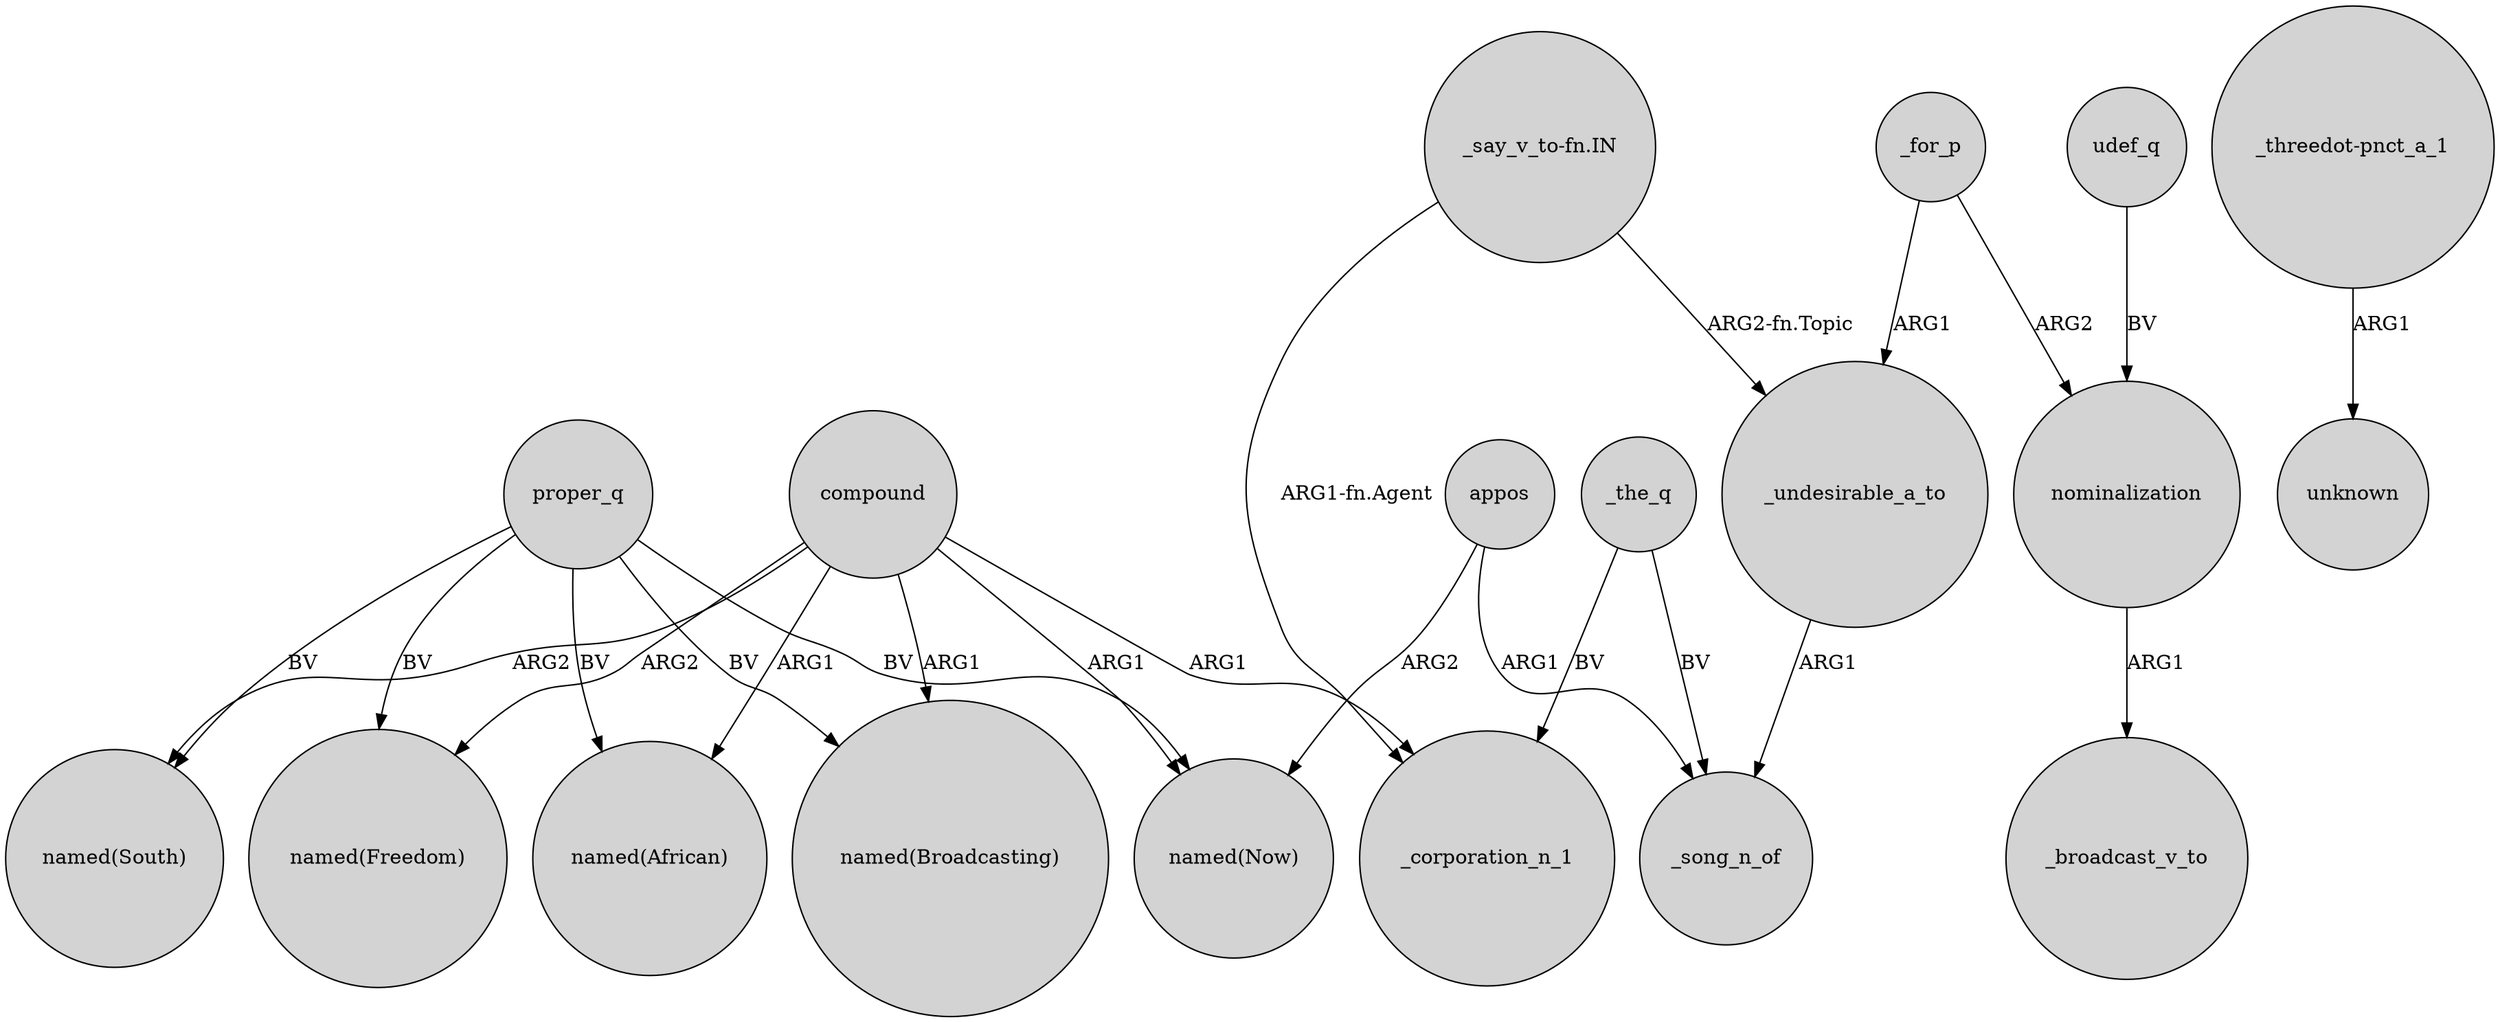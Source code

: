 digraph {
	node [shape=circle style=filled]
	compound -> "named(South)" [label=ARG2]
	appos -> "named(Now)" [label=ARG2]
	_the_q -> _corporation_n_1 [label=BV]
	proper_q -> "named(Broadcasting)" [label=BV]
	compound -> "named(Freedom)" [label=ARG2]
	compound -> "named(Broadcasting)" [label=ARG1]
	compound -> "named(African)" [label=ARG1]
	_for_p -> nominalization [label=ARG2]
	compound -> "named(Now)" [label=ARG1]
	_the_q -> _song_n_of [label=BV]
	proper_q -> "named(African)" [label=BV]
	_undesirable_a_to -> _song_n_of [label=ARG1]
	appos -> _song_n_of [label=ARG1]
	proper_q -> "named(Now)" [label=BV]
	proper_q -> "named(Freedom)" [label=BV]
	compound -> _corporation_n_1 [label=ARG1]
	nominalization -> _broadcast_v_to [label=ARG1]
	_for_p -> _undesirable_a_to [label=ARG1]
	udef_q -> nominalization [label=BV]
	"_say_v_to-fn.IN" -> _corporation_n_1 [label="ARG1-fn.Agent"]
	"_say_v_to-fn.IN" -> _undesirable_a_to [label="ARG2-fn.Topic"]
	"_threedot-pnct_a_1" -> unknown [label=ARG1]
	proper_q -> "named(South)" [label=BV]
}
